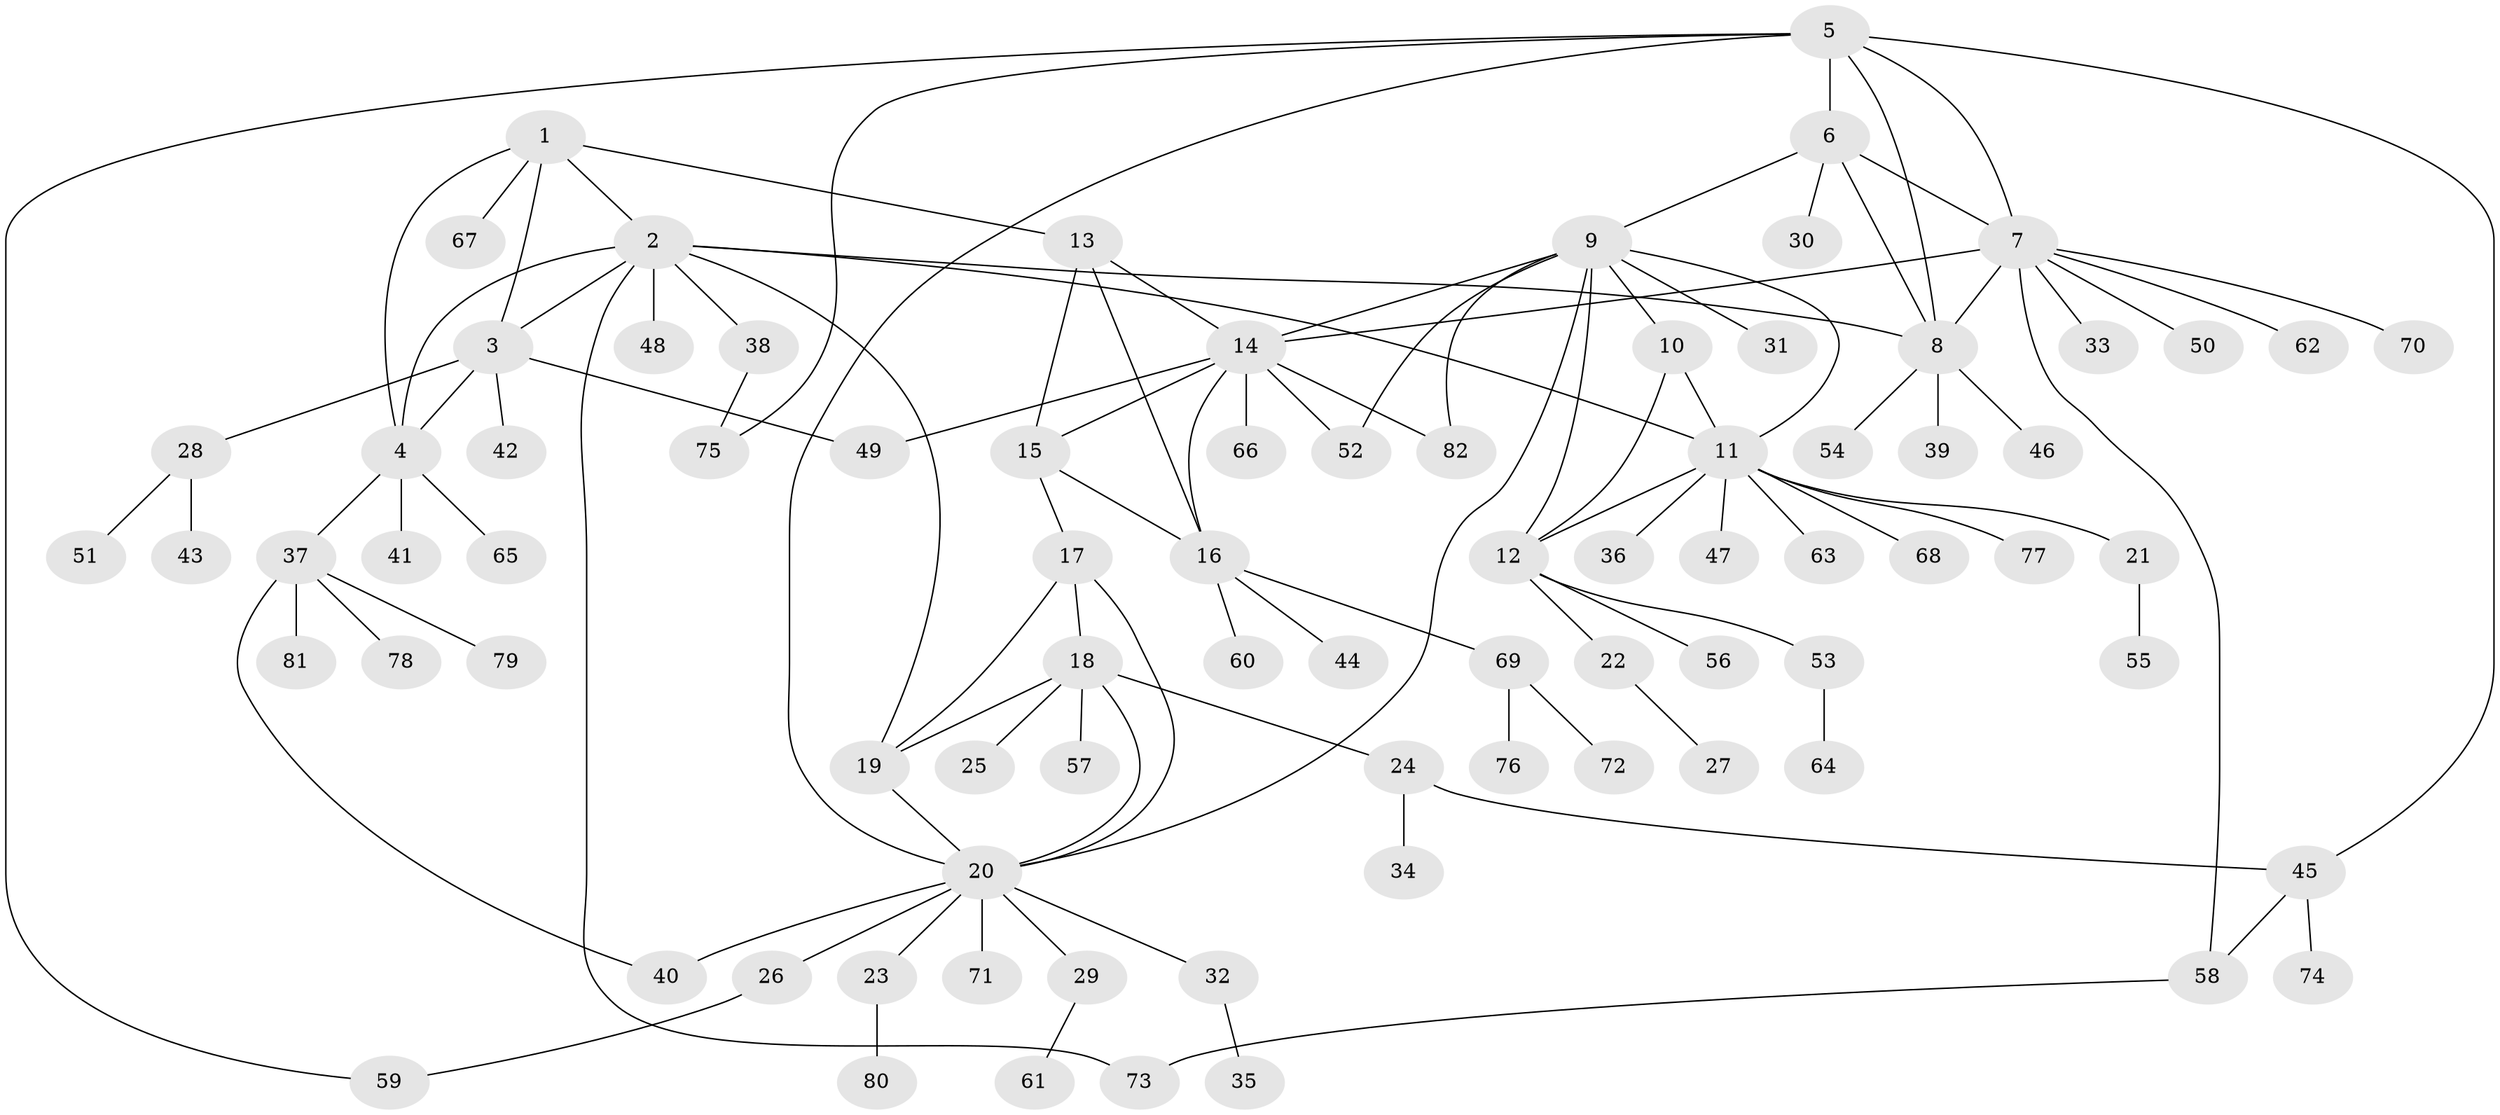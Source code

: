 // Generated by graph-tools (version 1.1) at 2025/16/03/09/25 04:16:10]
// undirected, 82 vertices, 111 edges
graph export_dot {
graph [start="1"]
  node [color=gray90,style=filled];
  1;
  2;
  3;
  4;
  5;
  6;
  7;
  8;
  9;
  10;
  11;
  12;
  13;
  14;
  15;
  16;
  17;
  18;
  19;
  20;
  21;
  22;
  23;
  24;
  25;
  26;
  27;
  28;
  29;
  30;
  31;
  32;
  33;
  34;
  35;
  36;
  37;
  38;
  39;
  40;
  41;
  42;
  43;
  44;
  45;
  46;
  47;
  48;
  49;
  50;
  51;
  52;
  53;
  54;
  55;
  56;
  57;
  58;
  59;
  60;
  61;
  62;
  63;
  64;
  65;
  66;
  67;
  68;
  69;
  70;
  71;
  72;
  73;
  74;
  75;
  76;
  77;
  78;
  79;
  80;
  81;
  82;
  1 -- 2;
  1 -- 3;
  1 -- 4;
  1 -- 13;
  1 -- 67;
  2 -- 3;
  2 -- 4;
  2 -- 8;
  2 -- 11;
  2 -- 19;
  2 -- 38;
  2 -- 48;
  2 -- 73;
  3 -- 4;
  3 -- 28;
  3 -- 42;
  3 -- 49;
  4 -- 37;
  4 -- 41;
  4 -- 65;
  5 -- 6;
  5 -- 7;
  5 -- 8;
  5 -- 20;
  5 -- 45;
  5 -- 59;
  5 -- 75;
  6 -- 7;
  6 -- 8;
  6 -- 9;
  6 -- 30;
  7 -- 8;
  7 -- 14;
  7 -- 33;
  7 -- 50;
  7 -- 58;
  7 -- 62;
  7 -- 70;
  8 -- 39;
  8 -- 46;
  8 -- 54;
  9 -- 10;
  9 -- 11;
  9 -- 12;
  9 -- 14;
  9 -- 20;
  9 -- 31;
  9 -- 52;
  9 -- 82;
  10 -- 11;
  10 -- 12;
  11 -- 12;
  11 -- 21;
  11 -- 36;
  11 -- 47;
  11 -- 63;
  11 -- 68;
  11 -- 77;
  12 -- 22;
  12 -- 53;
  12 -- 56;
  13 -- 14;
  13 -- 15;
  13 -- 16;
  14 -- 15;
  14 -- 16;
  14 -- 49;
  14 -- 52;
  14 -- 66;
  14 -- 82;
  15 -- 16;
  15 -- 17;
  16 -- 44;
  16 -- 60;
  16 -- 69;
  17 -- 18;
  17 -- 19;
  17 -- 20;
  18 -- 19;
  18 -- 20;
  18 -- 24;
  18 -- 25;
  18 -- 57;
  19 -- 20;
  20 -- 23;
  20 -- 26;
  20 -- 29;
  20 -- 32;
  20 -- 40;
  20 -- 71;
  21 -- 55;
  22 -- 27;
  23 -- 80;
  24 -- 34;
  24 -- 45;
  26 -- 59;
  28 -- 43;
  28 -- 51;
  29 -- 61;
  32 -- 35;
  37 -- 40;
  37 -- 78;
  37 -- 79;
  37 -- 81;
  38 -- 75;
  45 -- 58;
  45 -- 74;
  53 -- 64;
  58 -- 73;
  69 -- 72;
  69 -- 76;
}
